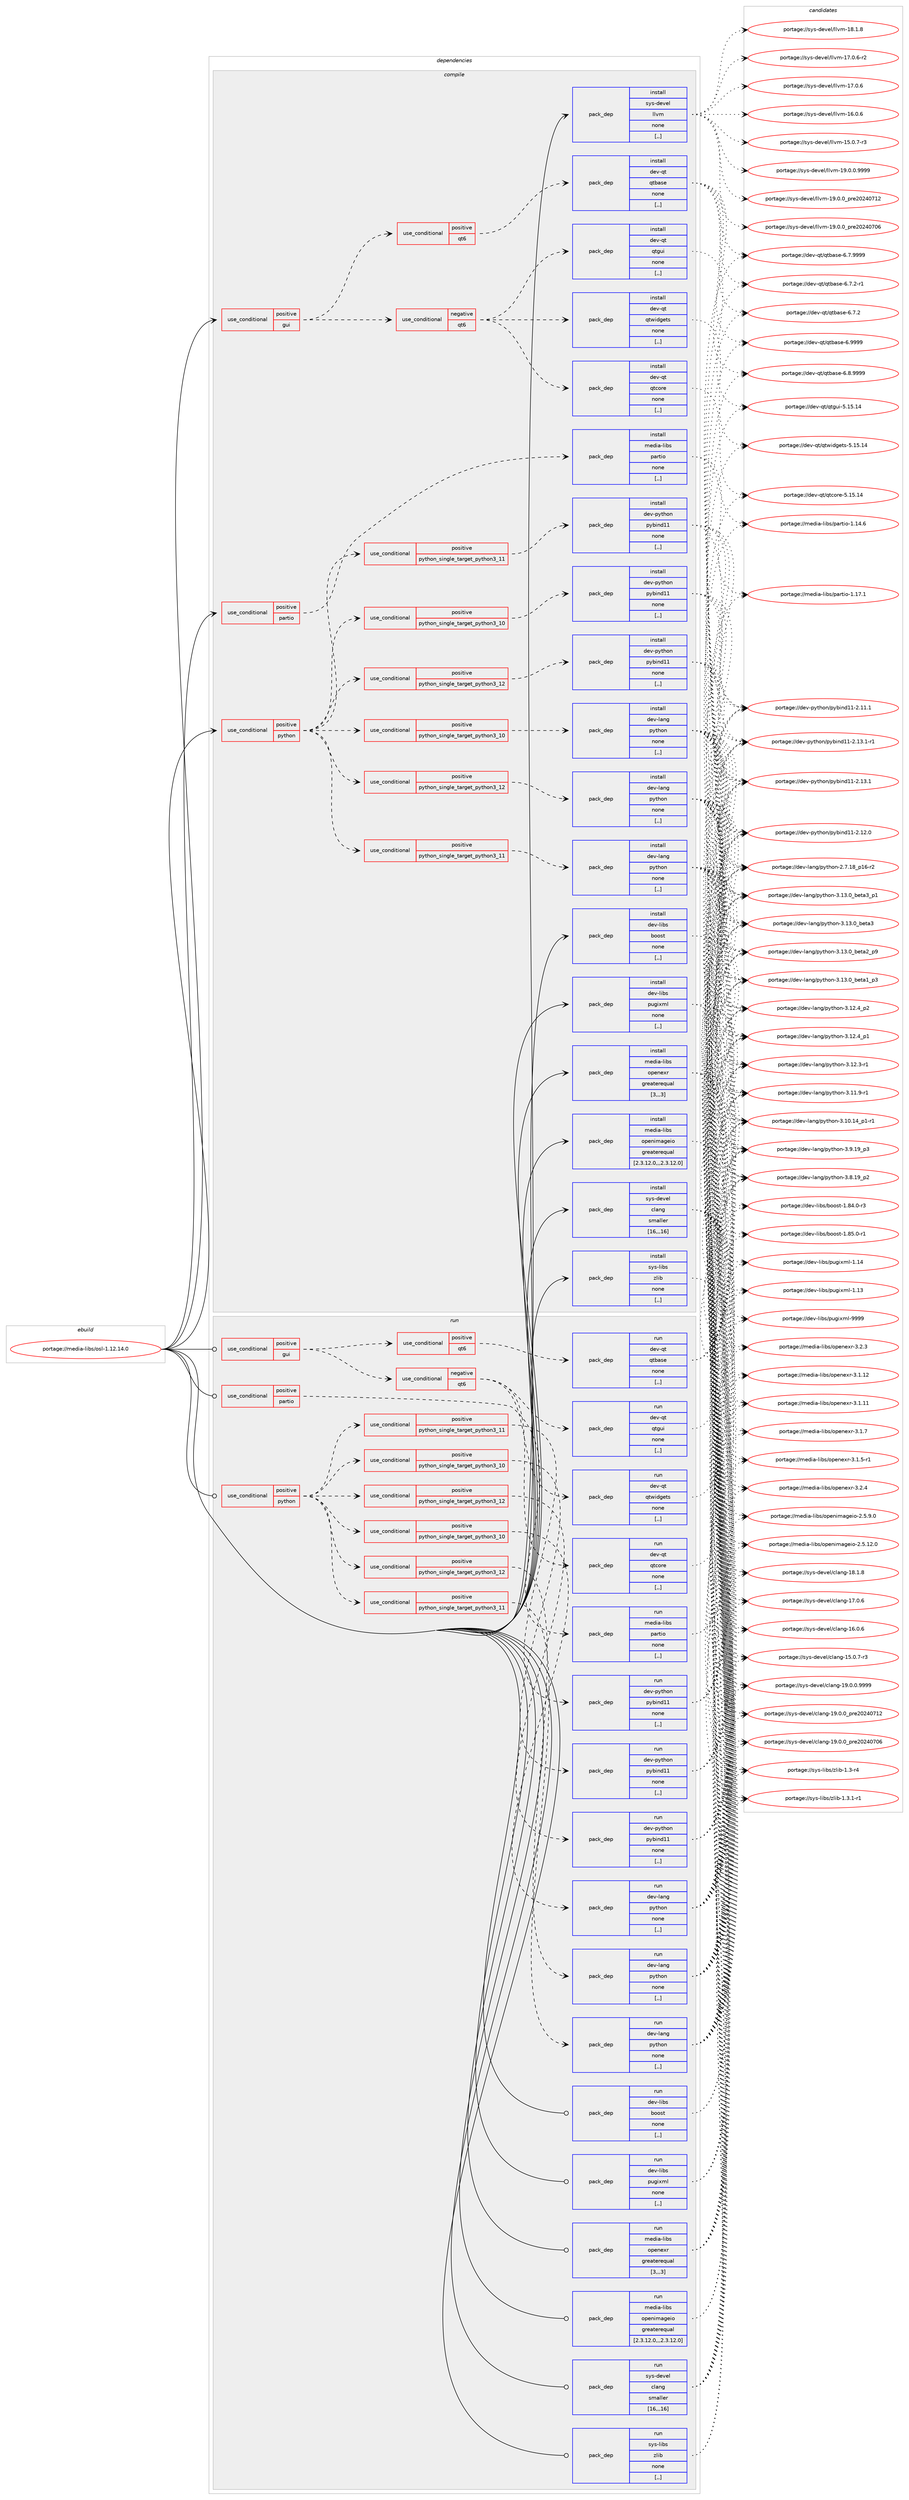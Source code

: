 digraph prolog {

# *************
# Graph options
# *************

newrank=true;
concentrate=true;
compound=true;
graph [rankdir=LR,fontname=Helvetica,fontsize=10,ranksep=1.5];#, ranksep=2.5, nodesep=0.2];
edge  [arrowhead=vee];
node  [fontname=Helvetica,fontsize=10];

# **********
# The ebuild
# **********

subgraph cluster_leftcol {
color=gray;
label=<<i>ebuild</i>>;
id [label="portage://media-libs/osl-1.12.14.0", color=red, width=4, href="../media-libs/osl-1.12.14.0.svg"];
}

# ****************
# The dependencies
# ****************

subgraph cluster_midcol {
color=gray;
label=<<i>dependencies</i>>;
subgraph cluster_compile {
fillcolor="#eeeeee";
style=filled;
label=<<i>compile</i>>;
subgraph cond77005 {
dependency303672 [label=<<TABLE BORDER="0" CELLBORDER="1" CELLSPACING="0" CELLPADDING="4"><TR><TD ROWSPAN="3" CELLPADDING="10">use_conditional</TD></TR><TR><TD>positive</TD></TR><TR><TD>gui</TD></TR></TABLE>>, shape=none, color=red];
subgraph cond77006 {
dependency303673 [label=<<TABLE BORDER="0" CELLBORDER="1" CELLSPACING="0" CELLPADDING="4"><TR><TD ROWSPAN="3" CELLPADDING="10">use_conditional</TD></TR><TR><TD>negative</TD></TR><TR><TD>qt6</TD></TR></TABLE>>, shape=none, color=red];
subgraph pack224274 {
dependency303674 [label=<<TABLE BORDER="0" CELLBORDER="1" CELLSPACING="0" CELLPADDING="4" WIDTH="220"><TR><TD ROWSPAN="6" CELLPADDING="30">pack_dep</TD></TR><TR><TD WIDTH="110">install</TD></TR><TR><TD>dev-qt</TD></TR><TR><TD>qtcore</TD></TR><TR><TD>none</TD></TR><TR><TD>[,,]</TD></TR></TABLE>>, shape=none, color=blue];
}
dependency303673:e -> dependency303674:w [weight=20,style="dashed",arrowhead="vee"];
subgraph pack224275 {
dependency303675 [label=<<TABLE BORDER="0" CELLBORDER="1" CELLSPACING="0" CELLPADDING="4" WIDTH="220"><TR><TD ROWSPAN="6" CELLPADDING="30">pack_dep</TD></TR><TR><TD WIDTH="110">install</TD></TR><TR><TD>dev-qt</TD></TR><TR><TD>qtgui</TD></TR><TR><TD>none</TD></TR><TR><TD>[,,]</TD></TR></TABLE>>, shape=none, color=blue];
}
dependency303673:e -> dependency303675:w [weight=20,style="dashed",arrowhead="vee"];
subgraph pack224276 {
dependency303676 [label=<<TABLE BORDER="0" CELLBORDER="1" CELLSPACING="0" CELLPADDING="4" WIDTH="220"><TR><TD ROWSPAN="6" CELLPADDING="30">pack_dep</TD></TR><TR><TD WIDTH="110">install</TD></TR><TR><TD>dev-qt</TD></TR><TR><TD>qtwidgets</TD></TR><TR><TD>none</TD></TR><TR><TD>[,,]</TD></TR></TABLE>>, shape=none, color=blue];
}
dependency303673:e -> dependency303676:w [weight=20,style="dashed",arrowhead="vee"];
}
dependency303672:e -> dependency303673:w [weight=20,style="dashed",arrowhead="vee"];
subgraph cond77007 {
dependency303677 [label=<<TABLE BORDER="0" CELLBORDER="1" CELLSPACING="0" CELLPADDING="4"><TR><TD ROWSPAN="3" CELLPADDING="10">use_conditional</TD></TR><TR><TD>positive</TD></TR><TR><TD>qt6</TD></TR></TABLE>>, shape=none, color=red];
subgraph pack224277 {
dependency303678 [label=<<TABLE BORDER="0" CELLBORDER="1" CELLSPACING="0" CELLPADDING="4" WIDTH="220"><TR><TD ROWSPAN="6" CELLPADDING="30">pack_dep</TD></TR><TR><TD WIDTH="110">install</TD></TR><TR><TD>dev-qt</TD></TR><TR><TD>qtbase</TD></TR><TR><TD>none</TD></TR><TR><TD>[,,]</TD></TR></TABLE>>, shape=none, color=blue];
}
dependency303677:e -> dependency303678:w [weight=20,style="dashed",arrowhead="vee"];
}
dependency303672:e -> dependency303677:w [weight=20,style="dashed",arrowhead="vee"];
}
id:e -> dependency303672:w [weight=20,style="solid",arrowhead="vee"];
subgraph cond77008 {
dependency303679 [label=<<TABLE BORDER="0" CELLBORDER="1" CELLSPACING="0" CELLPADDING="4"><TR><TD ROWSPAN="3" CELLPADDING="10">use_conditional</TD></TR><TR><TD>positive</TD></TR><TR><TD>partio</TD></TR></TABLE>>, shape=none, color=red];
subgraph pack224278 {
dependency303680 [label=<<TABLE BORDER="0" CELLBORDER="1" CELLSPACING="0" CELLPADDING="4" WIDTH="220"><TR><TD ROWSPAN="6" CELLPADDING="30">pack_dep</TD></TR><TR><TD WIDTH="110">install</TD></TR><TR><TD>media-libs</TD></TR><TR><TD>partio</TD></TR><TR><TD>none</TD></TR><TR><TD>[,,]</TD></TR></TABLE>>, shape=none, color=blue];
}
dependency303679:e -> dependency303680:w [weight=20,style="dashed",arrowhead="vee"];
}
id:e -> dependency303679:w [weight=20,style="solid",arrowhead="vee"];
subgraph cond77009 {
dependency303681 [label=<<TABLE BORDER="0" CELLBORDER="1" CELLSPACING="0" CELLPADDING="4"><TR><TD ROWSPAN="3" CELLPADDING="10">use_conditional</TD></TR><TR><TD>positive</TD></TR><TR><TD>python</TD></TR></TABLE>>, shape=none, color=red];
subgraph cond77010 {
dependency303682 [label=<<TABLE BORDER="0" CELLBORDER="1" CELLSPACING="0" CELLPADDING="4"><TR><TD ROWSPAN="3" CELLPADDING="10">use_conditional</TD></TR><TR><TD>positive</TD></TR><TR><TD>python_single_target_python3_10</TD></TR></TABLE>>, shape=none, color=red];
subgraph pack224279 {
dependency303683 [label=<<TABLE BORDER="0" CELLBORDER="1" CELLSPACING="0" CELLPADDING="4" WIDTH="220"><TR><TD ROWSPAN="6" CELLPADDING="30">pack_dep</TD></TR><TR><TD WIDTH="110">install</TD></TR><TR><TD>dev-lang</TD></TR><TR><TD>python</TD></TR><TR><TD>none</TD></TR><TR><TD>[,,]</TD></TR></TABLE>>, shape=none, color=blue];
}
dependency303682:e -> dependency303683:w [weight=20,style="dashed",arrowhead="vee"];
}
dependency303681:e -> dependency303682:w [weight=20,style="dashed",arrowhead="vee"];
subgraph cond77011 {
dependency303684 [label=<<TABLE BORDER="0" CELLBORDER="1" CELLSPACING="0" CELLPADDING="4"><TR><TD ROWSPAN="3" CELLPADDING="10">use_conditional</TD></TR><TR><TD>positive</TD></TR><TR><TD>python_single_target_python3_11</TD></TR></TABLE>>, shape=none, color=red];
subgraph pack224280 {
dependency303685 [label=<<TABLE BORDER="0" CELLBORDER="1" CELLSPACING="0" CELLPADDING="4" WIDTH="220"><TR><TD ROWSPAN="6" CELLPADDING="30">pack_dep</TD></TR><TR><TD WIDTH="110">install</TD></TR><TR><TD>dev-lang</TD></TR><TR><TD>python</TD></TR><TR><TD>none</TD></TR><TR><TD>[,,]</TD></TR></TABLE>>, shape=none, color=blue];
}
dependency303684:e -> dependency303685:w [weight=20,style="dashed",arrowhead="vee"];
}
dependency303681:e -> dependency303684:w [weight=20,style="dashed",arrowhead="vee"];
subgraph cond77012 {
dependency303686 [label=<<TABLE BORDER="0" CELLBORDER="1" CELLSPACING="0" CELLPADDING="4"><TR><TD ROWSPAN="3" CELLPADDING="10">use_conditional</TD></TR><TR><TD>positive</TD></TR><TR><TD>python_single_target_python3_12</TD></TR></TABLE>>, shape=none, color=red];
subgraph pack224281 {
dependency303687 [label=<<TABLE BORDER="0" CELLBORDER="1" CELLSPACING="0" CELLPADDING="4" WIDTH="220"><TR><TD ROWSPAN="6" CELLPADDING="30">pack_dep</TD></TR><TR><TD WIDTH="110">install</TD></TR><TR><TD>dev-lang</TD></TR><TR><TD>python</TD></TR><TR><TD>none</TD></TR><TR><TD>[,,]</TD></TR></TABLE>>, shape=none, color=blue];
}
dependency303686:e -> dependency303687:w [weight=20,style="dashed",arrowhead="vee"];
}
dependency303681:e -> dependency303686:w [weight=20,style="dashed",arrowhead="vee"];
subgraph cond77013 {
dependency303688 [label=<<TABLE BORDER="0" CELLBORDER="1" CELLSPACING="0" CELLPADDING="4"><TR><TD ROWSPAN="3" CELLPADDING="10">use_conditional</TD></TR><TR><TD>positive</TD></TR><TR><TD>python_single_target_python3_10</TD></TR></TABLE>>, shape=none, color=red];
subgraph pack224282 {
dependency303689 [label=<<TABLE BORDER="0" CELLBORDER="1" CELLSPACING="0" CELLPADDING="4" WIDTH="220"><TR><TD ROWSPAN="6" CELLPADDING="30">pack_dep</TD></TR><TR><TD WIDTH="110">install</TD></TR><TR><TD>dev-python</TD></TR><TR><TD>pybind11</TD></TR><TR><TD>none</TD></TR><TR><TD>[,,]</TD></TR></TABLE>>, shape=none, color=blue];
}
dependency303688:e -> dependency303689:w [weight=20,style="dashed",arrowhead="vee"];
}
dependency303681:e -> dependency303688:w [weight=20,style="dashed",arrowhead="vee"];
subgraph cond77014 {
dependency303690 [label=<<TABLE BORDER="0" CELLBORDER="1" CELLSPACING="0" CELLPADDING="4"><TR><TD ROWSPAN="3" CELLPADDING="10">use_conditional</TD></TR><TR><TD>positive</TD></TR><TR><TD>python_single_target_python3_11</TD></TR></TABLE>>, shape=none, color=red];
subgraph pack224283 {
dependency303691 [label=<<TABLE BORDER="0" CELLBORDER="1" CELLSPACING="0" CELLPADDING="4" WIDTH="220"><TR><TD ROWSPAN="6" CELLPADDING="30">pack_dep</TD></TR><TR><TD WIDTH="110">install</TD></TR><TR><TD>dev-python</TD></TR><TR><TD>pybind11</TD></TR><TR><TD>none</TD></TR><TR><TD>[,,]</TD></TR></TABLE>>, shape=none, color=blue];
}
dependency303690:e -> dependency303691:w [weight=20,style="dashed",arrowhead="vee"];
}
dependency303681:e -> dependency303690:w [weight=20,style="dashed",arrowhead="vee"];
subgraph cond77015 {
dependency303692 [label=<<TABLE BORDER="0" CELLBORDER="1" CELLSPACING="0" CELLPADDING="4"><TR><TD ROWSPAN="3" CELLPADDING="10">use_conditional</TD></TR><TR><TD>positive</TD></TR><TR><TD>python_single_target_python3_12</TD></TR></TABLE>>, shape=none, color=red];
subgraph pack224284 {
dependency303693 [label=<<TABLE BORDER="0" CELLBORDER="1" CELLSPACING="0" CELLPADDING="4" WIDTH="220"><TR><TD ROWSPAN="6" CELLPADDING="30">pack_dep</TD></TR><TR><TD WIDTH="110">install</TD></TR><TR><TD>dev-python</TD></TR><TR><TD>pybind11</TD></TR><TR><TD>none</TD></TR><TR><TD>[,,]</TD></TR></TABLE>>, shape=none, color=blue];
}
dependency303692:e -> dependency303693:w [weight=20,style="dashed",arrowhead="vee"];
}
dependency303681:e -> dependency303692:w [weight=20,style="dashed",arrowhead="vee"];
}
id:e -> dependency303681:w [weight=20,style="solid",arrowhead="vee"];
subgraph pack224285 {
dependency303694 [label=<<TABLE BORDER="0" CELLBORDER="1" CELLSPACING="0" CELLPADDING="4" WIDTH="220"><TR><TD ROWSPAN="6" CELLPADDING="30">pack_dep</TD></TR><TR><TD WIDTH="110">install</TD></TR><TR><TD>dev-libs</TD></TR><TR><TD>boost</TD></TR><TR><TD>none</TD></TR><TR><TD>[,,]</TD></TR></TABLE>>, shape=none, color=blue];
}
id:e -> dependency303694:w [weight=20,style="solid",arrowhead="vee"];
subgraph pack224286 {
dependency303695 [label=<<TABLE BORDER="0" CELLBORDER="1" CELLSPACING="0" CELLPADDING="4" WIDTH="220"><TR><TD ROWSPAN="6" CELLPADDING="30">pack_dep</TD></TR><TR><TD WIDTH="110">install</TD></TR><TR><TD>dev-libs</TD></TR><TR><TD>pugixml</TD></TR><TR><TD>none</TD></TR><TR><TD>[,,]</TD></TR></TABLE>>, shape=none, color=blue];
}
id:e -> dependency303695:w [weight=20,style="solid",arrowhead="vee"];
subgraph pack224287 {
dependency303696 [label=<<TABLE BORDER="0" CELLBORDER="1" CELLSPACING="0" CELLPADDING="4" WIDTH="220"><TR><TD ROWSPAN="6" CELLPADDING="30">pack_dep</TD></TR><TR><TD WIDTH="110">install</TD></TR><TR><TD>media-libs</TD></TR><TR><TD>openexr</TD></TR><TR><TD>greaterequal</TD></TR><TR><TD>[3,,,3]</TD></TR></TABLE>>, shape=none, color=blue];
}
id:e -> dependency303696:w [weight=20,style="solid",arrowhead="vee"];
subgraph pack224288 {
dependency303697 [label=<<TABLE BORDER="0" CELLBORDER="1" CELLSPACING="0" CELLPADDING="4" WIDTH="220"><TR><TD ROWSPAN="6" CELLPADDING="30">pack_dep</TD></TR><TR><TD WIDTH="110">install</TD></TR><TR><TD>media-libs</TD></TR><TR><TD>openimageio</TD></TR><TR><TD>greaterequal</TD></TR><TR><TD>[2.3.12.0,,,2.3.12.0]</TD></TR></TABLE>>, shape=none, color=blue];
}
id:e -> dependency303697:w [weight=20,style="solid",arrowhead="vee"];
subgraph pack224289 {
dependency303698 [label=<<TABLE BORDER="0" CELLBORDER="1" CELLSPACING="0" CELLPADDING="4" WIDTH="220"><TR><TD ROWSPAN="6" CELLPADDING="30">pack_dep</TD></TR><TR><TD WIDTH="110">install</TD></TR><TR><TD>sys-devel</TD></TR><TR><TD>clang</TD></TR><TR><TD>smaller</TD></TR><TR><TD>[16,,,16]</TD></TR></TABLE>>, shape=none, color=blue];
}
id:e -> dependency303698:w [weight=20,style="solid",arrowhead="vee"];
subgraph pack224290 {
dependency303699 [label=<<TABLE BORDER="0" CELLBORDER="1" CELLSPACING="0" CELLPADDING="4" WIDTH="220"><TR><TD ROWSPAN="6" CELLPADDING="30">pack_dep</TD></TR><TR><TD WIDTH="110">install</TD></TR><TR><TD>sys-libs</TD></TR><TR><TD>zlib</TD></TR><TR><TD>none</TD></TR><TR><TD>[,,]</TD></TR></TABLE>>, shape=none, color=blue];
}
id:e -> dependency303699:w [weight=20,style="solid",arrowhead="vee"];
subgraph pack224291 {
dependency303700 [label=<<TABLE BORDER="0" CELLBORDER="1" CELLSPACING="0" CELLPADDING="4" WIDTH="220"><TR><TD ROWSPAN="6" CELLPADDING="30">pack_dep</TD></TR><TR><TD WIDTH="110">install</TD></TR><TR><TD>sys-devel</TD></TR><TR><TD>llvm</TD></TR><TR><TD>none</TD></TR><TR><TD>[,,]</TD></TR></TABLE>>, shape=none, color=blue];
}
id:e -> dependency303700:w [weight=20,style="solid",arrowhead="vee"];
}
subgraph cluster_compileandrun {
fillcolor="#eeeeee";
style=filled;
label=<<i>compile and run</i>>;
}
subgraph cluster_run {
fillcolor="#eeeeee";
style=filled;
label=<<i>run</i>>;
subgraph cond77016 {
dependency303701 [label=<<TABLE BORDER="0" CELLBORDER="1" CELLSPACING="0" CELLPADDING="4"><TR><TD ROWSPAN="3" CELLPADDING="10">use_conditional</TD></TR><TR><TD>positive</TD></TR><TR><TD>gui</TD></TR></TABLE>>, shape=none, color=red];
subgraph cond77017 {
dependency303702 [label=<<TABLE BORDER="0" CELLBORDER="1" CELLSPACING="0" CELLPADDING="4"><TR><TD ROWSPAN="3" CELLPADDING="10">use_conditional</TD></TR><TR><TD>negative</TD></TR><TR><TD>qt6</TD></TR></TABLE>>, shape=none, color=red];
subgraph pack224292 {
dependency303703 [label=<<TABLE BORDER="0" CELLBORDER="1" CELLSPACING="0" CELLPADDING="4" WIDTH="220"><TR><TD ROWSPAN="6" CELLPADDING="30">pack_dep</TD></TR><TR><TD WIDTH="110">run</TD></TR><TR><TD>dev-qt</TD></TR><TR><TD>qtcore</TD></TR><TR><TD>none</TD></TR><TR><TD>[,,]</TD></TR></TABLE>>, shape=none, color=blue];
}
dependency303702:e -> dependency303703:w [weight=20,style="dashed",arrowhead="vee"];
subgraph pack224293 {
dependency303704 [label=<<TABLE BORDER="0" CELLBORDER="1" CELLSPACING="0" CELLPADDING="4" WIDTH="220"><TR><TD ROWSPAN="6" CELLPADDING="30">pack_dep</TD></TR><TR><TD WIDTH="110">run</TD></TR><TR><TD>dev-qt</TD></TR><TR><TD>qtgui</TD></TR><TR><TD>none</TD></TR><TR><TD>[,,]</TD></TR></TABLE>>, shape=none, color=blue];
}
dependency303702:e -> dependency303704:w [weight=20,style="dashed",arrowhead="vee"];
subgraph pack224294 {
dependency303705 [label=<<TABLE BORDER="0" CELLBORDER="1" CELLSPACING="0" CELLPADDING="4" WIDTH="220"><TR><TD ROWSPAN="6" CELLPADDING="30">pack_dep</TD></TR><TR><TD WIDTH="110">run</TD></TR><TR><TD>dev-qt</TD></TR><TR><TD>qtwidgets</TD></TR><TR><TD>none</TD></TR><TR><TD>[,,]</TD></TR></TABLE>>, shape=none, color=blue];
}
dependency303702:e -> dependency303705:w [weight=20,style="dashed",arrowhead="vee"];
}
dependency303701:e -> dependency303702:w [weight=20,style="dashed",arrowhead="vee"];
subgraph cond77018 {
dependency303706 [label=<<TABLE BORDER="0" CELLBORDER="1" CELLSPACING="0" CELLPADDING="4"><TR><TD ROWSPAN="3" CELLPADDING="10">use_conditional</TD></TR><TR><TD>positive</TD></TR><TR><TD>qt6</TD></TR></TABLE>>, shape=none, color=red];
subgraph pack224295 {
dependency303707 [label=<<TABLE BORDER="0" CELLBORDER="1" CELLSPACING="0" CELLPADDING="4" WIDTH="220"><TR><TD ROWSPAN="6" CELLPADDING="30">pack_dep</TD></TR><TR><TD WIDTH="110">run</TD></TR><TR><TD>dev-qt</TD></TR><TR><TD>qtbase</TD></TR><TR><TD>none</TD></TR><TR><TD>[,,]</TD></TR></TABLE>>, shape=none, color=blue];
}
dependency303706:e -> dependency303707:w [weight=20,style="dashed",arrowhead="vee"];
}
dependency303701:e -> dependency303706:w [weight=20,style="dashed",arrowhead="vee"];
}
id:e -> dependency303701:w [weight=20,style="solid",arrowhead="odot"];
subgraph cond77019 {
dependency303708 [label=<<TABLE BORDER="0" CELLBORDER="1" CELLSPACING="0" CELLPADDING="4"><TR><TD ROWSPAN="3" CELLPADDING="10">use_conditional</TD></TR><TR><TD>positive</TD></TR><TR><TD>partio</TD></TR></TABLE>>, shape=none, color=red];
subgraph pack224296 {
dependency303709 [label=<<TABLE BORDER="0" CELLBORDER="1" CELLSPACING="0" CELLPADDING="4" WIDTH="220"><TR><TD ROWSPAN="6" CELLPADDING="30">pack_dep</TD></TR><TR><TD WIDTH="110">run</TD></TR><TR><TD>media-libs</TD></TR><TR><TD>partio</TD></TR><TR><TD>none</TD></TR><TR><TD>[,,]</TD></TR></TABLE>>, shape=none, color=blue];
}
dependency303708:e -> dependency303709:w [weight=20,style="dashed",arrowhead="vee"];
}
id:e -> dependency303708:w [weight=20,style="solid",arrowhead="odot"];
subgraph cond77020 {
dependency303710 [label=<<TABLE BORDER="0" CELLBORDER="1" CELLSPACING="0" CELLPADDING="4"><TR><TD ROWSPAN="3" CELLPADDING="10">use_conditional</TD></TR><TR><TD>positive</TD></TR><TR><TD>python</TD></TR></TABLE>>, shape=none, color=red];
subgraph cond77021 {
dependency303711 [label=<<TABLE BORDER="0" CELLBORDER="1" CELLSPACING="0" CELLPADDING="4"><TR><TD ROWSPAN="3" CELLPADDING="10">use_conditional</TD></TR><TR><TD>positive</TD></TR><TR><TD>python_single_target_python3_10</TD></TR></TABLE>>, shape=none, color=red];
subgraph pack224297 {
dependency303712 [label=<<TABLE BORDER="0" CELLBORDER="1" CELLSPACING="0" CELLPADDING="4" WIDTH="220"><TR><TD ROWSPAN="6" CELLPADDING="30">pack_dep</TD></TR><TR><TD WIDTH="110">run</TD></TR><TR><TD>dev-lang</TD></TR><TR><TD>python</TD></TR><TR><TD>none</TD></TR><TR><TD>[,,]</TD></TR></TABLE>>, shape=none, color=blue];
}
dependency303711:e -> dependency303712:w [weight=20,style="dashed",arrowhead="vee"];
}
dependency303710:e -> dependency303711:w [weight=20,style="dashed",arrowhead="vee"];
subgraph cond77022 {
dependency303713 [label=<<TABLE BORDER="0" CELLBORDER="1" CELLSPACING="0" CELLPADDING="4"><TR><TD ROWSPAN="3" CELLPADDING="10">use_conditional</TD></TR><TR><TD>positive</TD></TR><TR><TD>python_single_target_python3_11</TD></TR></TABLE>>, shape=none, color=red];
subgraph pack224298 {
dependency303714 [label=<<TABLE BORDER="0" CELLBORDER="1" CELLSPACING="0" CELLPADDING="4" WIDTH="220"><TR><TD ROWSPAN="6" CELLPADDING="30">pack_dep</TD></TR><TR><TD WIDTH="110">run</TD></TR><TR><TD>dev-lang</TD></TR><TR><TD>python</TD></TR><TR><TD>none</TD></TR><TR><TD>[,,]</TD></TR></TABLE>>, shape=none, color=blue];
}
dependency303713:e -> dependency303714:w [weight=20,style="dashed",arrowhead="vee"];
}
dependency303710:e -> dependency303713:w [weight=20,style="dashed",arrowhead="vee"];
subgraph cond77023 {
dependency303715 [label=<<TABLE BORDER="0" CELLBORDER="1" CELLSPACING="0" CELLPADDING="4"><TR><TD ROWSPAN="3" CELLPADDING="10">use_conditional</TD></TR><TR><TD>positive</TD></TR><TR><TD>python_single_target_python3_12</TD></TR></TABLE>>, shape=none, color=red];
subgraph pack224299 {
dependency303716 [label=<<TABLE BORDER="0" CELLBORDER="1" CELLSPACING="0" CELLPADDING="4" WIDTH="220"><TR><TD ROWSPAN="6" CELLPADDING="30">pack_dep</TD></TR><TR><TD WIDTH="110">run</TD></TR><TR><TD>dev-lang</TD></TR><TR><TD>python</TD></TR><TR><TD>none</TD></TR><TR><TD>[,,]</TD></TR></TABLE>>, shape=none, color=blue];
}
dependency303715:e -> dependency303716:w [weight=20,style="dashed",arrowhead="vee"];
}
dependency303710:e -> dependency303715:w [weight=20,style="dashed",arrowhead="vee"];
subgraph cond77024 {
dependency303717 [label=<<TABLE BORDER="0" CELLBORDER="1" CELLSPACING="0" CELLPADDING="4"><TR><TD ROWSPAN="3" CELLPADDING="10">use_conditional</TD></TR><TR><TD>positive</TD></TR><TR><TD>python_single_target_python3_10</TD></TR></TABLE>>, shape=none, color=red];
subgraph pack224300 {
dependency303718 [label=<<TABLE BORDER="0" CELLBORDER="1" CELLSPACING="0" CELLPADDING="4" WIDTH="220"><TR><TD ROWSPAN="6" CELLPADDING="30">pack_dep</TD></TR><TR><TD WIDTH="110">run</TD></TR><TR><TD>dev-python</TD></TR><TR><TD>pybind11</TD></TR><TR><TD>none</TD></TR><TR><TD>[,,]</TD></TR></TABLE>>, shape=none, color=blue];
}
dependency303717:e -> dependency303718:w [weight=20,style="dashed",arrowhead="vee"];
}
dependency303710:e -> dependency303717:w [weight=20,style="dashed",arrowhead="vee"];
subgraph cond77025 {
dependency303719 [label=<<TABLE BORDER="0" CELLBORDER="1" CELLSPACING="0" CELLPADDING="4"><TR><TD ROWSPAN="3" CELLPADDING="10">use_conditional</TD></TR><TR><TD>positive</TD></TR><TR><TD>python_single_target_python3_11</TD></TR></TABLE>>, shape=none, color=red];
subgraph pack224301 {
dependency303720 [label=<<TABLE BORDER="0" CELLBORDER="1" CELLSPACING="0" CELLPADDING="4" WIDTH="220"><TR><TD ROWSPAN="6" CELLPADDING="30">pack_dep</TD></TR><TR><TD WIDTH="110">run</TD></TR><TR><TD>dev-python</TD></TR><TR><TD>pybind11</TD></TR><TR><TD>none</TD></TR><TR><TD>[,,]</TD></TR></TABLE>>, shape=none, color=blue];
}
dependency303719:e -> dependency303720:w [weight=20,style="dashed",arrowhead="vee"];
}
dependency303710:e -> dependency303719:w [weight=20,style="dashed",arrowhead="vee"];
subgraph cond77026 {
dependency303721 [label=<<TABLE BORDER="0" CELLBORDER="1" CELLSPACING="0" CELLPADDING="4"><TR><TD ROWSPAN="3" CELLPADDING="10">use_conditional</TD></TR><TR><TD>positive</TD></TR><TR><TD>python_single_target_python3_12</TD></TR></TABLE>>, shape=none, color=red];
subgraph pack224302 {
dependency303722 [label=<<TABLE BORDER="0" CELLBORDER="1" CELLSPACING="0" CELLPADDING="4" WIDTH="220"><TR><TD ROWSPAN="6" CELLPADDING="30">pack_dep</TD></TR><TR><TD WIDTH="110">run</TD></TR><TR><TD>dev-python</TD></TR><TR><TD>pybind11</TD></TR><TR><TD>none</TD></TR><TR><TD>[,,]</TD></TR></TABLE>>, shape=none, color=blue];
}
dependency303721:e -> dependency303722:w [weight=20,style="dashed",arrowhead="vee"];
}
dependency303710:e -> dependency303721:w [weight=20,style="dashed",arrowhead="vee"];
}
id:e -> dependency303710:w [weight=20,style="solid",arrowhead="odot"];
subgraph pack224303 {
dependency303723 [label=<<TABLE BORDER="0" CELLBORDER="1" CELLSPACING="0" CELLPADDING="4" WIDTH="220"><TR><TD ROWSPAN="6" CELLPADDING="30">pack_dep</TD></TR><TR><TD WIDTH="110">run</TD></TR><TR><TD>dev-libs</TD></TR><TR><TD>boost</TD></TR><TR><TD>none</TD></TR><TR><TD>[,,]</TD></TR></TABLE>>, shape=none, color=blue];
}
id:e -> dependency303723:w [weight=20,style="solid",arrowhead="odot"];
subgraph pack224304 {
dependency303724 [label=<<TABLE BORDER="0" CELLBORDER="1" CELLSPACING="0" CELLPADDING="4" WIDTH="220"><TR><TD ROWSPAN="6" CELLPADDING="30">pack_dep</TD></TR><TR><TD WIDTH="110">run</TD></TR><TR><TD>dev-libs</TD></TR><TR><TD>pugixml</TD></TR><TR><TD>none</TD></TR><TR><TD>[,,]</TD></TR></TABLE>>, shape=none, color=blue];
}
id:e -> dependency303724:w [weight=20,style="solid",arrowhead="odot"];
subgraph pack224305 {
dependency303725 [label=<<TABLE BORDER="0" CELLBORDER="1" CELLSPACING="0" CELLPADDING="4" WIDTH="220"><TR><TD ROWSPAN="6" CELLPADDING="30">pack_dep</TD></TR><TR><TD WIDTH="110">run</TD></TR><TR><TD>media-libs</TD></TR><TR><TD>openexr</TD></TR><TR><TD>greaterequal</TD></TR><TR><TD>[3,,,3]</TD></TR></TABLE>>, shape=none, color=blue];
}
id:e -> dependency303725:w [weight=20,style="solid",arrowhead="odot"];
subgraph pack224306 {
dependency303726 [label=<<TABLE BORDER="0" CELLBORDER="1" CELLSPACING="0" CELLPADDING="4" WIDTH="220"><TR><TD ROWSPAN="6" CELLPADDING="30">pack_dep</TD></TR><TR><TD WIDTH="110">run</TD></TR><TR><TD>media-libs</TD></TR><TR><TD>openimageio</TD></TR><TR><TD>greaterequal</TD></TR><TR><TD>[2.3.12.0,,,2.3.12.0]</TD></TR></TABLE>>, shape=none, color=blue];
}
id:e -> dependency303726:w [weight=20,style="solid",arrowhead="odot"];
subgraph pack224307 {
dependency303727 [label=<<TABLE BORDER="0" CELLBORDER="1" CELLSPACING="0" CELLPADDING="4" WIDTH="220"><TR><TD ROWSPAN="6" CELLPADDING="30">pack_dep</TD></TR><TR><TD WIDTH="110">run</TD></TR><TR><TD>sys-devel</TD></TR><TR><TD>clang</TD></TR><TR><TD>smaller</TD></TR><TR><TD>[16,,,16]</TD></TR></TABLE>>, shape=none, color=blue];
}
id:e -> dependency303727:w [weight=20,style="solid",arrowhead="odot"];
subgraph pack224308 {
dependency303728 [label=<<TABLE BORDER="0" CELLBORDER="1" CELLSPACING="0" CELLPADDING="4" WIDTH="220"><TR><TD ROWSPAN="6" CELLPADDING="30">pack_dep</TD></TR><TR><TD WIDTH="110">run</TD></TR><TR><TD>sys-libs</TD></TR><TR><TD>zlib</TD></TR><TR><TD>none</TD></TR><TR><TD>[,,]</TD></TR></TABLE>>, shape=none, color=blue];
}
id:e -> dependency303728:w [weight=20,style="solid",arrowhead="odot"];
}
}

# **************
# The candidates
# **************

subgraph cluster_choices {
rank=same;
color=gray;
label=<<i>candidates</i>>;

subgraph choice224274 {
color=black;
nodesep=1;
choice1001011184511311647113116991111141014553464953464952 [label="portage://dev-qt/qtcore-5.15.14", color=red, width=4,href="../dev-qt/qtcore-5.15.14.svg"];
dependency303674:e -> choice1001011184511311647113116991111141014553464953464952:w [style=dotted,weight="100"];
}
subgraph choice224275 {
color=black;
nodesep=1;
choice10010111845113116471131161031171054553464953464952 [label="portage://dev-qt/qtgui-5.15.14", color=red, width=4,href="../dev-qt/qtgui-5.15.14.svg"];
dependency303675:e -> choice10010111845113116471131161031171054553464953464952:w [style=dotted,weight="100"];
}
subgraph choice224276 {
color=black;
nodesep=1;
choice10010111845113116471131161191051001031011161154553464953464952 [label="portage://dev-qt/qtwidgets-5.15.14", color=red, width=4,href="../dev-qt/qtwidgets-5.15.14.svg"];
dependency303676:e -> choice10010111845113116471131161191051001031011161154553464953464952:w [style=dotted,weight="100"];
}
subgraph choice224277 {
color=black;
nodesep=1;
choice1001011184511311647113116989711510145544657575757 [label="portage://dev-qt/qtbase-6.9999", color=red, width=4,href="../dev-qt/qtbase-6.9999.svg"];
choice10010111845113116471131169897115101455446564657575757 [label="portage://dev-qt/qtbase-6.8.9999", color=red, width=4,href="../dev-qt/qtbase-6.8.9999.svg"];
choice10010111845113116471131169897115101455446554657575757 [label="portage://dev-qt/qtbase-6.7.9999", color=red, width=4,href="../dev-qt/qtbase-6.7.9999.svg"];
choice100101118451131164711311698971151014554465546504511449 [label="portage://dev-qt/qtbase-6.7.2-r1", color=red, width=4,href="../dev-qt/qtbase-6.7.2-r1.svg"];
choice10010111845113116471131169897115101455446554650 [label="portage://dev-qt/qtbase-6.7.2", color=red, width=4,href="../dev-qt/qtbase-6.7.2.svg"];
dependency303678:e -> choice1001011184511311647113116989711510145544657575757:w [style=dotted,weight="100"];
dependency303678:e -> choice10010111845113116471131169897115101455446564657575757:w [style=dotted,weight="100"];
dependency303678:e -> choice10010111845113116471131169897115101455446554657575757:w [style=dotted,weight="100"];
dependency303678:e -> choice100101118451131164711311698971151014554465546504511449:w [style=dotted,weight="100"];
dependency303678:e -> choice10010111845113116471131169897115101455446554650:w [style=dotted,weight="100"];
}
subgraph choice224278 {
color=black;
nodesep=1;
choice109101100105974510810598115471129711411610511145494649554649 [label="portage://media-libs/partio-1.17.1", color=red, width=4,href="../media-libs/partio-1.17.1.svg"];
choice109101100105974510810598115471129711411610511145494649524654 [label="portage://media-libs/partio-1.14.6", color=red, width=4,href="../media-libs/partio-1.14.6.svg"];
dependency303680:e -> choice109101100105974510810598115471129711411610511145494649554649:w [style=dotted,weight="100"];
dependency303680:e -> choice109101100105974510810598115471129711411610511145494649524654:w [style=dotted,weight="100"];
}
subgraph choice224279 {
color=black;
nodesep=1;
choice10010111845108971101034711212111610411111045514649514648959810111697519511249 [label="portage://dev-lang/python-3.13.0_beta3_p1", color=red, width=4,href="../dev-lang/python-3.13.0_beta3_p1.svg"];
choice1001011184510897110103471121211161041111104551464951464895981011169751 [label="portage://dev-lang/python-3.13.0_beta3", color=red, width=4,href="../dev-lang/python-3.13.0_beta3.svg"];
choice10010111845108971101034711212111610411111045514649514648959810111697509511257 [label="portage://dev-lang/python-3.13.0_beta2_p9", color=red, width=4,href="../dev-lang/python-3.13.0_beta2_p9.svg"];
choice10010111845108971101034711212111610411111045514649514648959810111697499511251 [label="portage://dev-lang/python-3.13.0_beta1_p3", color=red, width=4,href="../dev-lang/python-3.13.0_beta1_p3.svg"];
choice100101118451089711010347112121116104111110455146495046529511250 [label="portage://dev-lang/python-3.12.4_p2", color=red, width=4,href="../dev-lang/python-3.12.4_p2.svg"];
choice100101118451089711010347112121116104111110455146495046529511249 [label="portage://dev-lang/python-3.12.4_p1", color=red, width=4,href="../dev-lang/python-3.12.4_p1.svg"];
choice100101118451089711010347112121116104111110455146495046514511449 [label="portage://dev-lang/python-3.12.3-r1", color=red, width=4,href="../dev-lang/python-3.12.3-r1.svg"];
choice100101118451089711010347112121116104111110455146494946574511449 [label="portage://dev-lang/python-3.11.9-r1", color=red, width=4,href="../dev-lang/python-3.11.9-r1.svg"];
choice100101118451089711010347112121116104111110455146494846495295112494511449 [label="portage://dev-lang/python-3.10.14_p1-r1", color=red, width=4,href="../dev-lang/python-3.10.14_p1-r1.svg"];
choice100101118451089711010347112121116104111110455146574649579511251 [label="portage://dev-lang/python-3.9.19_p3", color=red, width=4,href="../dev-lang/python-3.9.19_p3.svg"];
choice100101118451089711010347112121116104111110455146564649579511250 [label="portage://dev-lang/python-3.8.19_p2", color=red, width=4,href="../dev-lang/python-3.8.19_p2.svg"];
choice100101118451089711010347112121116104111110455046554649569511249544511450 [label="portage://dev-lang/python-2.7.18_p16-r2", color=red, width=4,href="../dev-lang/python-2.7.18_p16-r2.svg"];
dependency303683:e -> choice10010111845108971101034711212111610411111045514649514648959810111697519511249:w [style=dotted,weight="100"];
dependency303683:e -> choice1001011184510897110103471121211161041111104551464951464895981011169751:w [style=dotted,weight="100"];
dependency303683:e -> choice10010111845108971101034711212111610411111045514649514648959810111697509511257:w [style=dotted,weight="100"];
dependency303683:e -> choice10010111845108971101034711212111610411111045514649514648959810111697499511251:w [style=dotted,weight="100"];
dependency303683:e -> choice100101118451089711010347112121116104111110455146495046529511250:w [style=dotted,weight="100"];
dependency303683:e -> choice100101118451089711010347112121116104111110455146495046529511249:w [style=dotted,weight="100"];
dependency303683:e -> choice100101118451089711010347112121116104111110455146495046514511449:w [style=dotted,weight="100"];
dependency303683:e -> choice100101118451089711010347112121116104111110455146494946574511449:w [style=dotted,weight="100"];
dependency303683:e -> choice100101118451089711010347112121116104111110455146494846495295112494511449:w [style=dotted,weight="100"];
dependency303683:e -> choice100101118451089711010347112121116104111110455146574649579511251:w [style=dotted,weight="100"];
dependency303683:e -> choice100101118451089711010347112121116104111110455146564649579511250:w [style=dotted,weight="100"];
dependency303683:e -> choice100101118451089711010347112121116104111110455046554649569511249544511450:w [style=dotted,weight="100"];
}
subgraph choice224280 {
color=black;
nodesep=1;
choice10010111845108971101034711212111610411111045514649514648959810111697519511249 [label="portage://dev-lang/python-3.13.0_beta3_p1", color=red, width=4,href="../dev-lang/python-3.13.0_beta3_p1.svg"];
choice1001011184510897110103471121211161041111104551464951464895981011169751 [label="portage://dev-lang/python-3.13.0_beta3", color=red, width=4,href="../dev-lang/python-3.13.0_beta3.svg"];
choice10010111845108971101034711212111610411111045514649514648959810111697509511257 [label="portage://dev-lang/python-3.13.0_beta2_p9", color=red, width=4,href="../dev-lang/python-3.13.0_beta2_p9.svg"];
choice10010111845108971101034711212111610411111045514649514648959810111697499511251 [label="portage://dev-lang/python-3.13.0_beta1_p3", color=red, width=4,href="../dev-lang/python-3.13.0_beta1_p3.svg"];
choice100101118451089711010347112121116104111110455146495046529511250 [label="portage://dev-lang/python-3.12.4_p2", color=red, width=4,href="../dev-lang/python-3.12.4_p2.svg"];
choice100101118451089711010347112121116104111110455146495046529511249 [label="portage://dev-lang/python-3.12.4_p1", color=red, width=4,href="../dev-lang/python-3.12.4_p1.svg"];
choice100101118451089711010347112121116104111110455146495046514511449 [label="portage://dev-lang/python-3.12.3-r1", color=red, width=4,href="../dev-lang/python-3.12.3-r1.svg"];
choice100101118451089711010347112121116104111110455146494946574511449 [label="portage://dev-lang/python-3.11.9-r1", color=red, width=4,href="../dev-lang/python-3.11.9-r1.svg"];
choice100101118451089711010347112121116104111110455146494846495295112494511449 [label="portage://dev-lang/python-3.10.14_p1-r1", color=red, width=4,href="../dev-lang/python-3.10.14_p1-r1.svg"];
choice100101118451089711010347112121116104111110455146574649579511251 [label="portage://dev-lang/python-3.9.19_p3", color=red, width=4,href="../dev-lang/python-3.9.19_p3.svg"];
choice100101118451089711010347112121116104111110455146564649579511250 [label="portage://dev-lang/python-3.8.19_p2", color=red, width=4,href="../dev-lang/python-3.8.19_p2.svg"];
choice100101118451089711010347112121116104111110455046554649569511249544511450 [label="portage://dev-lang/python-2.7.18_p16-r2", color=red, width=4,href="../dev-lang/python-2.7.18_p16-r2.svg"];
dependency303685:e -> choice10010111845108971101034711212111610411111045514649514648959810111697519511249:w [style=dotted,weight="100"];
dependency303685:e -> choice1001011184510897110103471121211161041111104551464951464895981011169751:w [style=dotted,weight="100"];
dependency303685:e -> choice10010111845108971101034711212111610411111045514649514648959810111697509511257:w [style=dotted,weight="100"];
dependency303685:e -> choice10010111845108971101034711212111610411111045514649514648959810111697499511251:w [style=dotted,weight="100"];
dependency303685:e -> choice100101118451089711010347112121116104111110455146495046529511250:w [style=dotted,weight="100"];
dependency303685:e -> choice100101118451089711010347112121116104111110455146495046529511249:w [style=dotted,weight="100"];
dependency303685:e -> choice100101118451089711010347112121116104111110455146495046514511449:w [style=dotted,weight="100"];
dependency303685:e -> choice100101118451089711010347112121116104111110455146494946574511449:w [style=dotted,weight="100"];
dependency303685:e -> choice100101118451089711010347112121116104111110455146494846495295112494511449:w [style=dotted,weight="100"];
dependency303685:e -> choice100101118451089711010347112121116104111110455146574649579511251:w [style=dotted,weight="100"];
dependency303685:e -> choice100101118451089711010347112121116104111110455146564649579511250:w [style=dotted,weight="100"];
dependency303685:e -> choice100101118451089711010347112121116104111110455046554649569511249544511450:w [style=dotted,weight="100"];
}
subgraph choice224281 {
color=black;
nodesep=1;
choice10010111845108971101034711212111610411111045514649514648959810111697519511249 [label="portage://dev-lang/python-3.13.0_beta3_p1", color=red, width=4,href="../dev-lang/python-3.13.0_beta3_p1.svg"];
choice1001011184510897110103471121211161041111104551464951464895981011169751 [label="portage://dev-lang/python-3.13.0_beta3", color=red, width=4,href="../dev-lang/python-3.13.0_beta3.svg"];
choice10010111845108971101034711212111610411111045514649514648959810111697509511257 [label="portage://dev-lang/python-3.13.0_beta2_p9", color=red, width=4,href="../dev-lang/python-3.13.0_beta2_p9.svg"];
choice10010111845108971101034711212111610411111045514649514648959810111697499511251 [label="portage://dev-lang/python-3.13.0_beta1_p3", color=red, width=4,href="../dev-lang/python-3.13.0_beta1_p3.svg"];
choice100101118451089711010347112121116104111110455146495046529511250 [label="portage://dev-lang/python-3.12.4_p2", color=red, width=4,href="../dev-lang/python-3.12.4_p2.svg"];
choice100101118451089711010347112121116104111110455146495046529511249 [label="portage://dev-lang/python-3.12.4_p1", color=red, width=4,href="../dev-lang/python-3.12.4_p1.svg"];
choice100101118451089711010347112121116104111110455146495046514511449 [label="portage://dev-lang/python-3.12.3-r1", color=red, width=4,href="../dev-lang/python-3.12.3-r1.svg"];
choice100101118451089711010347112121116104111110455146494946574511449 [label="portage://dev-lang/python-3.11.9-r1", color=red, width=4,href="../dev-lang/python-3.11.9-r1.svg"];
choice100101118451089711010347112121116104111110455146494846495295112494511449 [label="portage://dev-lang/python-3.10.14_p1-r1", color=red, width=4,href="../dev-lang/python-3.10.14_p1-r1.svg"];
choice100101118451089711010347112121116104111110455146574649579511251 [label="portage://dev-lang/python-3.9.19_p3", color=red, width=4,href="../dev-lang/python-3.9.19_p3.svg"];
choice100101118451089711010347112121116104111110455146564649579511250 [label="portage://dev-lang/python-3.8.19_p2", color=red, width=4,href="../dev-lang/python-3.8.19_p2.svg"];
choice100101118451089711010347112121116104111110455046554649569511249544511450 [label="portage://dev-lang/python-2.7.18_p16-r2", color=red, width=4,href="../dev-lang/python-2.7.18_p16-r2.svg"];
dependency303687:e -> choice10010111845108971101034711212111610411111045514649514648959810111697519511249:w [style=dotted,weight="100"];
dependency303687:e -> choice1001011184510897110103471121211161041111104551464951464895981011169751:w [style=dotted,weight="100"];
dependency303687:e -> choice10010111845108971101034711212111610411111045514649514648959810111697509511257:w [style=dotted,weight="100"];
dependency303687:e -> choice10010111845108971101034711212111610411111045514649514648959810111697499511251:w [style=dotted,weight="100"];
dependency303687:e -> choice100101118451089711010347112121116104111110455146495046529511250:w [style=dotted,weight="100"];
dependency303687:e -> choice100101118451089711010347112121116104111110455146495046529511249:w [style=dotted,weight="100"];
dependency303687:e -> choice100101118451089711010347112121116104111110455146495046514511449:w [style=dotted,weight="100"];
dependency303687:e -> choice100101118451089711010347112121116104111110455146494946574511449:w [style=dotted,weight="100"];
dependency303687:e -> choice100101118451089711010347112121116104111110455146494846495295112494511449:w [style=dotted,weight="100"];
dependency303687:e -> choice100101118451089711010347112121116104111110455146574649579511251:w [style=dotted,weight="100"];
dependency303687:e -> choice100101118451089711010347112121116104111110455146564649579511250:w [style=dotted,weight="100"];
dependency303687:e -> choice100101118451089711010347112121116104111110455046554649569511249544511450:w [style=dotted,weight="100"];
}
subgraph choice224282 {
color=black;
nodesep=1;
choice1001011184511212111610411111047112121981051101004949455046495146494511449 [label="portage://dev-python/pybind11-2.13.1-r1", color=red, width=4,href="../dev-python/pybind11-2.13.1-r1.svg"];
choice100101118451121211161041111104711212198105110100494945504649514649 [label="portage://dev-python/pybind11-2.13.1", color=red, width=4,href="../dev-python/pybind11-2.13.1.svg"];
choice100101118451121211161041111104711212198105110100494945504649504648 [label="portage://dev-python/pybind11-2.12.0", color=red, width=4,href="../dev-python/pybind11-2.12.0.svg"];
choice100101118451121211161041111104711212198105110100494945504649494649 [label="portage://dev-python/pybind11-2.11.1", color=red, width=4,href="../dev-python/pybind11-2.11.1.svg"];
dependency303689:e -> choice1001011184511212111610411111047112121981051101004949455046495146494511449:w [style=dotted,weight="100"];
dependency303689:e -> choice100101118451121211161041111104711212198105110100494945504649514649:w [style=dotted,weight="100"];
dependency303689:e -> choice100101118451121211161041111104711212198105110100494945504649504648:w [style=dotted,weight="100"];
dependency303689:e -> choice100101118451121211161041111104711212198105110100494945504649494649:w [style=dotted,weight="100"];
}
subgraph choice224283 {
color=black;
nodesep=1;
choice1001011184511212111610411111047112121981051101004949455046495146494511449 [label="portage://dev-python/pybind11-2.13.1-r1", color=red, width=4,href="../dev-python/pybind11-2.13.1-r1.svg"];
choice100101118451121211161041111104711212198105110100494945504649514649 [label="portage://dev-python/pybind11-2.13.1", color=red, width=4,href="../dev-python/pybind11-2.13.1.svg"];
choice100101118451121211161041111104711212198105110100494945504649504648 [label="portage://dev-python/pybind11-2.12.0", color=red, width=4,href="../dev-python/pybind11-2.12.0.svg"];
choice100101118451121211161041111104711212198105110100494945504649494649 [label="portage://dev-python/pybind11-2.11.1", color=red, width=4,href="../dev-python/pybind11-2.11.1.svg"];
dependency303691:e -> choice1001011184511212111610411111047112121981051101004949455046495146494511449:w [style=dotted,weight="100"];
dependency303691:e -> choice100101118451121211161041111104711212198105110100494945504649514649:w [style=dotted,weight="100"];
dependency303691:e -> choice100101118451121211161041111104711212198105110100494945504649504648:w [style=dotted,weight="100"];
dependency303691:e -> choice100101118451121211161041111104711212198105110100494945504649494649:w [style=dotted,weight="100"];
}
subgraph choice224284 {
color=black;
nodesep=1;
choice1001011184511212111610411111047112121981051101004949455046495146494511449 [label="portage://dev-python/pybind11-2.13.1-r1", color=red, width=4,href="../dev-python/pybind11-2.13.1-r1.svg"];
choice100101118451121211161041111104711212198105110100494945504649514649 [label="portage://dev-python/pybind11-2.13.1", color=red, width=4,href="../dev-python/pybind11-2.13.1.svg"];
choice100101118451121211161041111104711212198105110100494945504649504648 [label="portage://dev-python/pybind11-2.12.0", color=red, width=4,href="../dev-python/pybind11-2.12.0.svg"];
choice100101118451121211161041111104711212198105110100494945504649494649 [label="portage://dev-python/pybind11-2.11.1", color=red, width=4,href="../dev-python/pybind11-2.11.1.svg"];
dependency303693:e -> choice1001011184511212111610411111047112121981051101004949455046495146494511449:w [style=dotted,weight="100"];
dependency303693:e -> choice100101118451121211161041111104711212198105110100494945504649514649:w [style=dotted,weight="100"];
dependency303693:e -> choice100101118451121211161041111104711212198105110100494945504649504648:w [style=dotted,weight="100"];
dependency303693:e -> choice100101118451121211161041111104711212198105110100494945504649494649:w [style=dotted,weight="100"];
}
subgraph choice224285 {
color=black;
nodesep=1;
choice10010111845108105981154798111111115116454946565346484511449 [label="portage://dev-libs/boost-1.85.0-r1", color=red, width=4,href="../dev-libs/boost-1.85.0-r1.svg"];
choice10010111845108105981154798111111115116454946565246484511451 [label="portage://dev-libs/boost-1.84.0-r3", color=red, width=4,href="../dev-libs/boost-1.84.0-r3.svg"];
dependency303694:e -> choice10010111845108105981154798111111115116454946565346484511449:w [style=dotted,weight="100"];
dependency303694:e -> choice10010111845108105981154798111111115116454946565246484511451:w [style=dotted,weight="100"];
}
subgraph choice224286 {
color=black;
nodesep=1;
choice1001011184510810598115471121171031051201091084557575757 [label="portage://dev-libs/pugixml-9999", color=red, width=4,href="../dev-libs/pugixml-9999.svg"];
choice1001011184510810598115471121171031051201091084549464952 [label="portage://dev-libs/pugixml-1.14", color=red, width=4,href="../dev-libs/pugixml-1.14.svg"];
choice1001011184510810598115471121171031051201091084549464951 [label="portage://dev-libs/pugixml-1.13", color=red, width=4,href="../dev-libs/pugixml-1.13.svg"];
dependency303695:e -> choice1001011184510810598115471121171031051201091084557575757:w [style=dotted,weight="100"];
dependency303695:e -> choice1001011184510810598115471121171031051201091084549464952:w [style=dotted,weight="100"];
dependency303695:e -> choice1001011184510810598115471121171031051201091084549464951:w [style=dotted,weight="100"];
}
subgraph choice224287 {
color=black;
nodesep=1;
choice10910110010597451081059811547111112101110101120114455146504652 [label="portage://media-libs/openexr-3.2.4", color=red, width=4,href="../media-libs/openexr-3.2.4.svg"];
choice10910110010597451081059811547111112101110101120114455146504651 [label="portage://media-libs/openexr-3.2.3", color=red, width=4,href="../media-libs/openexr-3.2.3.svg"];
choice1091011001059745108105981154711111210111010112011445514649464950 [label="portage://media-libs/openexr-3.1.12", color=red, width=4,href="../media-libs/openexr-3.1.12.svg"];
choice1091011001059745108105981154711111210111010112011445514649464949 [label="portage://media-libs/openexr-3.1.11", color=red, width=4,href="../media-libs/openexr-3.1.11.svg"];
choice10910110010597451081059811547111112101110101120114455146494655 [label="portage://media-libs/openexr-3.1.7", color=red, width=4,href="../media-libs/openexr-3.1.7.svg"];
choice109101100105974510810598115471111121011101011201144551464946534511449 [label="portage://media-libs/openexr-3.1.5-r1", color=red, width=4,href="../media-libs/openexr-3.1.5-r1.svg"];
dependency303696:e -> choice10910110010597451081059811547111112101110101120114455146504652:w [style=dotted,weight="100"];
dependency303696:e -> choice10910110010597451081059811547111112101110101120114455146504651:w [style=dotted,weight="100"];
dependency303696:e -> choice1091011001059745108105981154711111210111010112011445514649464950:w [style=dotted,weight="100"];
dependency303696:e -> choice1091011001059745108105981154711111210111010112011445514649464949:w [style=dotted,weight="100"];
dependency303696:e -> choice10910110010597451081059811547111112101110101120114455146494655:w [style=dotted,weight="100"];
dependency303696:e -> choice109101100105974510810598115471111121011101011201144551464946534511449:w [style=dotted,weight="100"];
}
subgraph choice224288 {
color=black;
nodesep=1;
choice1091011001059745108105981154711111210111010510997103101105111455046534649504648 [label="portage://media-libs/openimageio-2.5.12.0", color=red, width=4,href="../media-libs/openimageio-2.5.12.0.svg"];
choice10910110010597451081059811547111112101110105109971031011051114550465346574648 [label="portage://media-libs/openimageio-2.5.9.0", color=red, width=4,href="../media-libs/openimageio-2.5.9.0.svg"];
dependency303697:e -> choice1091011001059745108105981154711111210111010510997103101105111455046534649504648:w [style=dotted,weight="100"];
dependency303697:e -> choice10910110010597451081059811547111112101110105109971031011051114550465346574648:w [style=dotted,weight="100"];
}
subgraph choice224289 {
color=black;
nodesep=1;
choice11512111545100101118101108479910897110103454957464846484657575757 [label="portage://sys-devel/clang-19.0.0.9999", color=red, width=4,href="../sys-devel/clang-19.0.0.9999.svg"];
choice1151211154510010111810110847991089711010345495746484648951121141015048505248554950 [label="portage://sys-devel/clang-19.0.0_pre20240712", color=red, width=4,href="../sys-devel/clang-19.0.0_pre20240712.svg"];
choice1151211154510010111810110847991089711010345495746484648951121141015048505248554854 [label="portage://sys-devel/clang-19.0.0_pre20240706", color=red, width=4,href="../sys-devel/clang-19.0.0_pre20240706.svg"];
choice1151211154510010111810110847991089711010345495646494656 [label="portage://sys-devel/clang-18.1.8", color=red, width=4,href="../sys-devel/clang-18.1.8.svg"];
choice1151211154510010111810110847991089711010345495546484654 [label="portage://sys-devel/clang-17.0.6", color=red, width=4,href="../sys-devel/clang-17.0.6.svg"];
choice1151211154510010111810110847991089711010345495446484654 [label="portage://sys-devel/clang-16.0.6", color=red, width=4,href="../sys-devel/clang-16.0.6.svg"];
choice11512111545100101118101108479910897110103454953464846554511451 [label="portage://sys-devel/clang-15.0.7-r3", color=red, width=4,href="../sys-devel/clang-15.0.7-r3.svg"];
dependency303698:e -> choice11512111545100101118101108479910897110103454957464846484657575757:w [style=dotted,weight="100"];
dependency303698:e -> choice1151211154510010111810110847991089711010345495746484648951121141015048505248554950:w [style=dotted,weight="100"];
dependency303698:e -> choice1151211154510010111810110847991089711010345495746484648951121141015048505248554854:w [style=dotted,weight="100"];
dependency303698:e -> choice1151211154510010111810110847991089711010345495646494656:w [style=dotted,weight="100"];
dependency303698:e -> choice1151211154510010111810110847991089711010345495546484654:w [style=dotted,weight="100"];
dependency303698:e -> choice1151211154510010111810110847991089711010345495446484654:w [style=dotted,weight="100"];
dependency303698:e -> choice11512111545100101118101108479910897110103454953464846554511451:w [style=dotted,weight="100"];
}
subgraph choice224290 {
color=black;
nodesep=1;
choice115121115451081059811547122108105984549465146494511449 [label="portage://sys-libs/zlib-1.3.1-r1", color=red, width=4,href="../sys-libs/zlib-1.3.1-r1.svg"];
choice11512111545108105981154712210810598454946514511452 [label="portage://sys-libs/zlib-1.3-r4", color=red, width=4,href="../sys-libs/zlib-1.3-r4.svg"];
dependency303699:e -> choice115121115451081059811547122108105984549465146494511449:w [style=dotted,weight="100"];
dependency303699:e -> choice11512111545108105981154712210810598454946514511452:w [style=dotted,weight="100"];
}
subgraph choice224291 {
color=black;
nodesep=1;
choice1151211154510010111810110847108108118109454957464846484657575757 [label="portage://sys-devel/llvm-19.0.0.9999", color=red, width=4,href="../sys-devel/llvm-19.0.0.9999.svg"];
choice115121115451001011181011084710810811810945495746484648951121141015048505248554950 [label="portage://sys-devel/llvm-19.0.0_pre20240712", color=red, width=4,href="../sys-devel/llvm-19.0.0_pre20240712.svg"];
choice115121115451001011181011084710810811810945495746484648951121141015048505248554854 [label="portage://sys-devel/llvm-19.0.0_pre20240706", color=red, width=4,href="../sys-devel/llvm-19.0.0_pre20240706.svg"];
choice115121115451001011181011084710810811810945495646494656 [label="portage://sys-devel/llvm-18.1.8", color=red, width=4,href="../sys-devel/llvm-18.1.8.svg"];
choice1151211154510010111810110847108108118109454955464846544511450 [label="portage://sys-devel/llvm-17.0.6-r2", color=red, width=4,href="../sys-devel/llvm-17.0.6-r2.svg"];
choice115121115451001011181011084710810811810945495546484654 [label="portage://sys-devel/llvm-17.0.6", color=red, width=4,href="../sys-devel/llvm-17.0.6.svg"];
choice115121115451001011181011084710810811810945495446484654 [label="portage://sys-devel/llvm-16.0.6", color=red, width=4,href="../sys-devel/llvm-16.0.6.svg"];
choice1151211154510010111810110847108108118109454953464846554511451 [label="portage://sys-devel/llvm-15.0.7-r3", color=red, width=4,href="../sys-devel/llvm-15.0.7-r3.svg"];
dependency303700:e -> choice1151211154510010111810110847108108118109454957464846484657575757:w [style=dotted,weight="100"];
dependency303700:e -> choice115121115451001011181011084710810811810945495746484648951121141015048505248554950:w [style=dotted,weight="100"];
dependency303700:e -> choice115121115451001011181011084710810811810945495746484648951121141015048505248554854:w [style=dotted,weight="100"];
dependency303700:e -> choice115121115451001011181011084710810811810945495646494656:w [style=dotted,weight="100"];
dependency303700:e -> choice1151211154510010111810110847108108118109454955464846544511450:w [style=dotted,weight="100"];
dependency303700:e -> choice115121115451001011181011084710810811810945495546484654:w [style=dotted,weight="100"];
dependency303700:e -> choice115121115451001011181011084710810811810945495446484654:w [style=dotted,weight="100"];
dependency303700:e -> choice1151211154510010111810110847108108118109454953464846554511451:w [style=dotted,weight="100"];
}
subgraph choice224292 {
color=black;
nodesep=1;
choice1001011184511311647113116991111141014553464953464952 [label="portage://dev-qt/qtcore-5.15.14", color=red, width=4,href="../dev-qt/qtcore-5.15.14.svg"];
dependency303703:e -> choice1001011184511311647113116991111141014553464953464952:w [style=dotted,weight="100"];
}
subgraph choice224293 {
color=black;
nodesep=1;
choice10010111845113116471131161031171054553464953464952 [label="portage://dev-qt/qtgui-5.15.14", color=red, width=4,href="../dev-qt/qtgui-5.15.14.svg"];
dependency303704:e -> choice10010111845113116471131161031171054553464953464952:w [style=dotted,weight="100"];
}
subgraph choice224294 {
color=black;
nodesep=1;
choice10010111845113116471131161191051001031011161154553464953464952 [label="portage://dev-qt/qtwidgets-5.15.14", color=red, width=4,href="../dev-qt/qtwidgets-5.15.14.svg"];
dependency303705:e -> choice10010111845113116471131161191051001031011161154553464953464952:w [style=dotted,weight="100"];
}
subgraph choice224295 {
color=black;
nodesep=1;
choice1001011184511311647113116989711510145544657575757 [label="portage://dev-qt/qtbase-6.9999", color=red, width=4,href="../dev-qt/qtbase-6.9999.svg"];
choice10010111845113116471131169897115101455446564657575757 [label="portage://dev-qt/qtbase-6.8.9999", color=red, width=4,href="../dev-qt/qtbase-6.8.9999.svg"];
choice10010111845113116471131169897115101455446554657575757 [label="portage://dev-qt/qtbase-6.7.9999", color=red, width=4,href="../dev-qt/qtbase-6.7.9999.svg"];
choice100101118451131164711311698971151014554465546504511449 [label="portage://dev-qt/qtbase-6.7.2-r1", color=red, width=4,href="../dev-qt/qtbase-6.7.2-r1.svg"];
choice10010111845113116471131169897115101455446554650 [label="portage://dev-qt/qtbase-6.7.2", color=red, width=4,href="../dev-qt/qtbase-6.7.2.svg"];
dependency303707:e -> choice1001011184511311647113116989711510145544657575757:w [style=dotted,weight="100"];
dependency303707:e -> choice10010111845113116471131169897115101455446564657575757:w [style=dotted,weight="100"];
dependency303707:e -> choice10010111845113116471131169897115101455446554657575757:w [style=dotted,weight="100"];
dependency303707:e -> choice100101118451131164711311698971151014554465546504511449:w [style=dotted,weight="100"];
dependency303707:e -> choice10010111845113116471131169897115101455446554650:w [style=dotted,weight="100"];
}
subgraph choice224296 {
color=black;
nodesep=1;
choice109101100105974510810598115471129711411610511145494649554649 [label="portage://media-libs/partio-1.17.1", color=red, width=4,href="../media-libs/partio-1.17.1.svg"];
choice109101100105974510810598115471129711411610511145494649524654 [label="portage://media-libs/partio-1.14.6", color=red, width=4,href="../media-libs/partio-1.14.6.svg"];
dependency303709:e -> choice109101100105974510810598115471129711411610511145494649554649:w [style=dotted,weight="100"];
dependency303709:e -> choice109101100105974510810598115471129711411610511145494649524654:w [style=dotted,weight="100"];
}
subgraph choice224297 {
color=black;
nodesep=1;
choice10010111845108971101034711212111610411111045514649514648959810111697519511249 [label="portage://dev-lang/python-3.13.0_beta3_p1", color=red, width=4,href="../dev-lang/python-3.13.0_beta3_p1.svg"];
choice1001011184510897110103471121211161041111104551464951464895981011169751 [label="portage://dev-lang/python-3.13.0_beta3", color=red, width=4,href="../dev-lang/python-3.13.0_beta3.svg"];
choice10010111845108971101034711212111610411111045514649514648959810111697509511257 [label="portage://dev-lang/python-3.13.0_beta2_p9", color=red, width=4,href="../dev-lang/python-3.13.0_beta2_p9.svg"];
choice10010111845108971101034711212111610411111045514649514648959810111697499511251 [label="portage://dev-lang/python-3.13.0_beta1_p3", color=red, width=4,href="../dev-lang/python-3.13.0_beta1_p3.svg"];
choice100101118451089711010347112121116104111110455146495046529511250 [label="portage://dev-lang/python-3.12.4_p2", color=red, width=4,href="../dev-lang/python-3.12.4_p2.svg"];
choice100101118451089711010347112121116104111110455146495046529511249 [label="portage://dev-lang/python-3.12.4_p1", color=red, width=4,href="../dev-lang/python-3.12.4_p1.svg"];
choice100101118451089711010347112121116104111110455146495046514511449 [label="portage://dev-lang/python-3.12.3-r1", color=red, width=4,href="../dev-lang/python-3.12.3-r1.svg"];
choice100101118451089711010347112121116104111110455146494946574511449 [label="portage://dev-lang/python-3.11.9-r1", color=red, width=4,href="../dev-lang/python-3.11.9-r1.svg"];
choice100101118451089711010347112121116104111110455146494846495295112494511449 [label="portage://dev-lang/python-3.10.14_p1-r1", color=red, width=4,href="../dev-lang/python-3.10.14_p1-r1.svg"];
choice100101118451089711010347112121116104111110455146574649579511251 [label="portage://dev-lang/python-3.9.19_p3", color=red, width=4,href="../dev-lang/python-3.9.19_p3.svg"];
choice100101118451089711010347112121116104111110455146564649579511250 [label="portage://dev-lang/python-3.8.19_p2", color=red, width=4,href="../dev-lang/python-3.8.19_p2.svg"];
choice100101118451089711010347112121116104111110455046554649569511249544511450 [label="portage://dev-lang/python-2.7.18_p16-r2", color=red, width=4,href="../dev-lang/python-2.7.18_p16-r2.svg"];
dependency303712:e -> choice10010111845108971101034711212111610411111045514649514648959810111697519511249:w [style=dotted,weight="100"];
dependency303712:e -> choice1001011184510897110103471121211161041111104551464951464895981011169751:w [style=dotted,weight="100"];
dependency303712:e -> choice10010111845108971101034711212111610411111045514649514648959810111697509511257:w [style=dotted,weight="100"];
dependency303712:e -> choice10010111845108971101034711212111610411111045514649514648959810111697499511251:w [style=dotted,weight="100"];
dependency303712:e -> choice100101118451089711010347112121116104111110455146495046529511250:w [style=dotted,weight="100"];
dependency303712:e -> choice100101118451089711010347112121116104111110455146495046529511249:w [style=dotted,weight="100"];
dependency303712:e -> choice100101118451089711010347112121116104111110455146495046514511449:w [style=dotted,weight="100"];
dependency303712:e -> choice100101118451089711010347112121116104111110455146494946574511449:w [style=dotted,weight="100"];
dependency303712:e -> choice100101118451089711010347112121116104111110455146494846495295112494511449:w [style=dotted,weight="100"];
dependency303712:e -> choice100101118451089711010347112121116104111110455146574649579511251:w [style=dotted,weight="100"];
dependency303712:e -> choice100101118451089711010347112121116104111110455146564649579511250:w [style=dotted,weight="100"];
dependency303712:e -> choice100101118451089711010347112121116104111110455046554649569511249544511450:w [style=dotted,weight="100"];
}
subgraph choice224298 {
color=black;
nodesep=1;
choice10010111845108971101034711212111610411111045514649514648959810111697519511249 [label="portage://dev-lang/python-3.13.0_beta3_p1", color=red, width=4,href="../dev-lang/python-3.13.0_beta3_p1.svg"];
choice1001011184510897110103471121211161041111104551464951464895981011169751 [label="portage://dev-lang/python-3.13.0_beta3", color=red, width=4,href="../dev-lang/python-3.13.0_beta3.svg"];
choice10010111845108971101034711212111610411111045514649514648959810111697509511257 [label="portage://dev-lang/python-3.13.0_beta2_p9", color=red, width=4,href="../dev-lang/python-3.13.0_beta2_p9.svg"];
choice10010111845108971101034711212111610411111045514649514648959810111697499511251 [label="portage://dev-lang/python-3.13.0_beta1_p3", color=red, width=4,href="../dev-lang/python-3.13.0_beta1_p3.svg"];
choice100101118451089711010347112121116104111110455146495046529511250 [label="portage://dev-lang/python-3.12.4_p2", color=red, width=4,href="../dev-lang/python-3.12.4_p2.svg"];
choice100101118451089711010347112121116104111110455146495046529511249 [label="portage://dev-lang/python-3.12.4_p1", color=red, width=4,href="../dev-lang/python-3.12.4_p1.svg"];
choice100101118451089711010347112121116104111110455146495046514511449 [label="portage://dev-lang/python-3.12.3-r1", color=red, width=4,href="../dev-lang/python-3.12.3-r1.svg"];
choice100101118451089711010347112121116104111110455146494946574511449 [label="portage://dev-lang/python-3.11.9-r1", color=red, width=4,href="../dev-lang/python-3.11.9-r1.svg"];
choice100101118451089711010347112121116104111110455146494846495295112494511449 [label="portage://dev-lang/python-3.10.14_p1-r1", color=red, width=4,href="../dev-lang/python-3.10.14_p1-r1.svg"];
choice100101118451089711010347112121116104111110455146574649579511251 [label="portage://dev-lang/python-3.9.19_p3", color=red, width=4,href="../dev-lang/python-3.9.19_p3.svg"];
choice100101118451089711010347112121116104111110455146564649579511250 [label="portage://dev-lang/python-3.8.19_p2", color=red, width=4,href="../dev-lang/python-3.8.19_p2.svg"];
choice100101118451089711010347112121116104111110455046554649569511249544511450 [label="portage://dev-lang/python-2.7.18_p16-r2", color=red, width=4,href="../dev-lang/python-2.7.18_p16-r2.svg"];
dependency303714:e -> choice10010111845108971101034711212111610411111045514649514648959810111697519511249:w [style=dotted,weight="100"];
dependency303714:e -> choice1001011184510897110103471121211161041111104551464951464895981011169751:w [style=dotted,weight="100"];
dependency303714:e -> choice10010111845108971101034711212111610411111045514649514648959810111697509511257:w [style=dotted,weight="100"];
dependency303714:e -> choice10010111845108971101034711212111610411111045514649514648959810111697499511251:w [style=dotted,weight="100"];
dependency303714:e -> choice100101118451089711010347112121116104111110455146495046529511250:w [style=dotted,weight="100"];
dependency303714:e -> choice100101118451089711010347112121116104111110455146495046529511249:w [style=dotted,weight="100"];
dependency303714:e -> choice100101118451089711010347112121116104111110455146495046514511449:w [style=dotted,weight="100"];
dependency303714:e -> choice100101118451089711010347112121116104111110455146494946574511449:w [style=dotted,weight="100"];
dependency303714:e -> choice100101118451089711010347112121116104111110455146494846495295112494511449:w [style=dotted,weight="100"];
dependency303714:e -> choice100101118451089711010347112121116104111110455146574649579511251:w [style=dotted,weight="100"];
dependency303714:e -> choice100101118451089711010347112121116104111110455146564649579511250:w [style=dotted,weight="100"];
dependency303714:e -> choice100101118451089711010347112121116104111110455046554649569511249544511450:w [style=dotted,weight="100"];
}
subgraph choice224299 {
color=black;
nodesep=1;
choice10010111845108971101034711212111610411111045514649514648959810111697519511249 [label="portage://dev-lang/python-3.13.0_beta3_p1", color=red, width=4,href="../dev-lang/python-3.13.0_beta3_p1.svg"];
choice1001011184510897110103471121211161041111104551464951464895981011169751 [label="portage://dev-lang/python-3.13.0_beta3", color=red, width=4,href="../dev-lang/python-3.13.0_beta3.svg"];
choice10010111845108971101034711212111610411111045514649514648959810111697509511257 [label="portage://dev-lang/python-3.13.0_beta2_p9", color=red, width=4,href="../dev-lang/python-3.13.0_beta2_p9.svg"];
choice10010111845108971101034711212111610411111045514649514648959810111697499511251 [label="portage://dev-lang/python-3.13.0_beta1_p3", color=red, width=4,href="../dev-lang/python-3.13.0_beta1_p3.svg"];
choice100101118451089711010347112121116104111110455146495046529511250 [label="portage://dev-lang/python-3.12.4_p2", color=red, width=4,href="../dev-lang/python-3.12.4_p2.svg"];
choice100101118451089711010347112121116104111110455146495046529511249 [label="portage://dev-lang/python-3.12.4_p1", color=red, width=4,href="../dev-lang/python-3.12.4_p1.svg"];
choice100101118451089711010347112121116104111110455146495046514511449 [label="portage://dev-lang/python-3.12.3-r1", color=red, width=4,href="../dev-lang/python-3.12.3-r1.svg"];
choice100101118451089711010347112121116104111110455146494946574511449 [label="portage://dev-lang/python-3.11.9-r1", color=red, width=4,href="../dev-lang/python-3.11.9-r1.svg"];
choice100101118451089711010347112121116104111110455146494846495295112494511449 [label="portage://dev-lang/python-3.10.14_p1-r1", color=red, width=4,href="../dev-lang/python-3.10.14_p1-r1.svg"];
choice100101118451089711010347112121116104111110455146574649579511251 [label="portage://dev-lang/python-3.9.19_p3", color=red, width=4,href="../dev-lang/python-3.9.19_p3.svg"];
choice100101118451089711010347112121116104111110455146564649579511250 [label="portage://dev-lang/python-3.8.19_p2", color=red, width=4,href="../dev-lang/python-3.8.19_p2.svg"];
choice100101118451089711010347112121116104111110455046554649569511249544511450 [label="portage://dev-lang/python-2.7.18_p16-r2", color=red, width=4,href="../dev-lang/python-2.7.18_p16-r2.svg"];
dependency303716:e -> choice10010111845108971101034711212111610411111045514649514648959810111697519511249:w [style=dotted,weight="100"];
dependency303716:e -> choice1001011184510897110103471121211161041111104551464951464895981011169751:w [style=dotted,weight="100"];
dependency303716:e -> choice10010111845108971101034711212111610411111045514649514648959810111697509511257:w [style=dotted,weight="100"];
dependency303716:e -> choice10010111845108971101034711212111610411111045514649514648959810111697499511251:w [style=dotted,weight="100"];
dependency303716:e -> choice100101118451089711010347112121116104111110455146495046529511250:w [style=dotted,weight="100"];
dependency303716:e -> choice100101118451089711010347112121116104111110455146495046529511249:w [style=dotted,weight="100"];
dependency303716:e -> choice100101118451089711010347112121116104111110455146495046514511449:w [style=dotted,weight="100"];
dependency303716:e -> choice100101118451089711010347112121116104111110455146494946574511449:w [style=dotted,weight="100"];
dependency303716:e -> choice100101118451089711010347112121116104111110455146494846495295112494511449:w [style=dotted,weight="100"];
dependency303716:e -> choice100101118451089711010347112121116104111110455146574649579511251:w [style=dotted,weight="100"];
dependency303716:e -> choice100101118451089711010347112121116104111110455146564649579511250:w [style=dotted,weight="100"];
dependency303716:e -> choice100101118451089711010347112121116104111110455046554649569511249544511450:w [style=dotted,weight="100"];
}
subgraph choice224300 {
color=black;
nodesep=1;
choice1001011184511212111610411111047112121981051101004949455046495146494511449 [label="portage://dev-python/pybind11-2.13.1-r1", color=red, width=4,href="../dev-python/pybind11-2.13.1-r1.svg"];
choice100101118451121211161041111104711212198105110100494945504649514649 [label="portage://dev-python/pybind11-2.13.1", color=red, width=4,href="../dev-python/pybind11-2.13.1.svg"];
choice100101118451121211161041111104711212198105110100494945504649504648 [label="portage://dev-python/pybind11-2.12.0", color=red, width=4,href="../dev-python/pybind11-2.12.0.svg"];
choice100101118451121211161041111104711212198105110100494945504649494649 [label="portage://dev-python/pybind11-2.11.1", color=red, width=4,href="../dev-python/pybind11-2.11.1.svg"];
dependency303718:e -> choice1001011184511212111610411111047112121981051101004949455046495146494511449:w [style=dotted,weight="100"];
dependency303718:e -> choice100101118451121211161041111104711212198105110100494945504649514649:w [style=dotted,weight="100"];
dependency303718:e -> choice100101118451121211161041111104711212198105110100494945504649504648:w [style=dotted,weight="100"];
dependency303718:e -> choice100101118451121211161041111104711212198105110100494945504649494649:w [style=dotted,weight="100"];
}
subgraph choice224301 {
color=black;
nodesep=1;
choice1001011184511212111610411111047112121981051101004949455046495146494511449 [label="portage://dev-python/pybind11-2.13.1-r1", color=red, width=4,href="../dev-python/pybind11-2.13.1-r1.svg"];
choice100101118451121211161041111104711212198105110100494945504649514649 [label="portage://dev-python/pybind11-2.13.1", color=red, width=4,href="../dev-python/pybind11-2.13.1.svg"];
choice100101118451121211161041111104711212198105110100494945504649504648 [label="portage://dev-python/pybind11-2.12.0", color=red, width=4,href="../dev-python/pybind11-2.12.0.svg"];
choice100101118451121211161041111104711212198105110100494945504649494649 [label="portage://dev-python/pybind11-2.11.1", color=red, width=4,href="../dev-python/pybind11-2.11.1.svg"];
dependency303720:e -> choice1001011184511212111610411111047112121981051101004949455046495146494511449:w [style=dotted,weight="100"];
dependency303720:e -> choice100101118451121211161041111104711212198105110100494945504649514649:w [style=dotted,weight="100"];
dependency303720:e -> choice100101118451121211161041111104711212198105110100494945504649504648:w [style=dotted,weight="100"];
dependency303720:e -> choice100101118451121211161041111104711212198105110100494945504649494649:w [style=dotted,weight="100"];
}
subgraph choice224302 {
color=black;
nodesep=1;
choice1001011184511212111610411111047112121981051101004949455046495146494511449 [label="portage://dev-python/pybind11-2.13.1-r1", color=red, width=4,href="../dev-python/pybind11-2.13.1-r1.svg"];
choice100101118451121211161041111104711212198105110100494945504649514649 [label="portage://dev-python/pybind11-2.13.1", color=red, width=4,href="../dev-python/pybind11-2.13.1.svg"];
choice100101118451121211161041111104711212198105110100494945504649504648 [label="portage://dev-python/pybind11-2.12.0", color=red, width=4,href="../dev-python/pybind11-2.12.0.svg"];
choice100101118451121211161041111104711212198105110100494945504649494649 [label="portage://dev-python/pybind11-2.11.1", color=red, width=4,href="../dev-python/pybind11-2.11.1.svg"];
dependency303722:e -> choice1001011184511212111610411111047112121981051101004949455046495146494511449:w [style=dotted,weight="100"];
dependency303722:e -> choice100101118451121211161041111104711212198105110100494945504649514649:w [style=dotted,weight="100"];
dependency303722:e -> choice100101118451121211161041111104711212198105110100494945504649504648:w [style=dotted,weight="100"];
dependency303722:e -> choice100101118451121211161041111104711212198105110100494945504649494649:w [style=dotted,weight="100"];
}
subgraph choice224303 {
color=black;
nodesep=1;
choice10010111845108105981154798111111115116454946565346484511449 [label="portage://dev-libs/boost-1.85.0-r1", color=red, width=4,href="../dev-libs/boost-1.85.0-r1.svg"];
choice10010111845108105981154798111111115116454946565246484511451 [label="portage://dev-libs/boost-1.84.0-r3", color=red, width=4,href="../dev-libs/boost-1.84.0-r3.svg"];
dependency303723:e -> choice10010111845108105981154798111111115116454946565346484511449:w [style=dotted,weight="100"];
dependency303723:e -> choice10010111845108105981154798111111115116454946565246484511451:w [style=dotted,weight="100"];
}
subgraph choice224304 {
color=black;
nodesep=1;
choice1001011184510810598115471121171031051201091084557575757 [label="portage://dev-libs/pugixml-9999", color=red, width=4,href="../dev-libs/pugixml-9999.svg"];
choice1001011184510810598115471121171031051201091084549464952 [label="portage://dev-libs/pugixml-1.14", color=red, width=4,href="../dev-libs/pugixml-1.14.svg"];
choice1001011184510810598115471121171031051201091084549464951 [label="portage://dev-libs/pugixml-1.13", color=red, width=4,href="../dev-libs/pugixml-1.13.svg"];
dependency303724:e -> choice1001011184510810598115471121171031051201091084557575757:w [style=dotted,weight="100"];
dependency303724:e -> choice1001011184510810598115471121171031051201091084549464952:w [style=dotted,weight="100"];
dependency303724:e -> choice1001011184510810598115471121171031051201091084549464951:w [style=dotted,weight="100"];
}
subgraph choice224305 {
color=black;
nodesep=1;
choice10910110010597451081059811547111112101110101120114455146504652 [label="portage://media-libs/openexr-3.2.4", color=red, width=4,href="../media-libs/openexr-3.2.4.svg"];
choice10910110010597451081059811547111112101110101120114455146504651 [label="portage://media-libs/openexr-3.2.3", color=red, width=4,href="../media-libs/openexr-3.2.3.svg"];
choice1091011001059745108105981154711111210111010112011445514649464950 [label="portage://media-libs/openexr-3.1.12", color=red, width=4,href="../media-libs/openexr-3.1.12.svg"];
choice1091011001059745108105981154711111210111010112011445514649464949 [label="portage://media-libs/openexr-3.1.11", color=red, width=4,href="../media-libs/openexr-3.1.11.svg"];
choice10910110010597451081059811547111112101110101120114455146494655 [label="portage://media-libs/openexr-3.1.7", color=red, width=4,href="../media-libs/openexr-3.1.7.svg"];
choice109101100105974510810598115471111121011101011201144551464946534511449 [label="portage://media-libs/openexr-3.1.5-r1", color=red, width=4,href="../media-libs/openexr-3.1.5-r1.svg"];
dependency303725:e -> choice10910110010597451081059811547111112101110101120114455146504652:w [style=dotted,weight="100"];
dependency303725:e -> choice10910110010597451081059811547111112101110101120114455146504651:w [style=dotted,weight="100"];
dependency303725:e -> choice1091011001059745108105981154711111210111010112011445514649464950:w [style=dotted,weight="100"];
dependency303725:e -> choice1091011001059745108105981154711111210111010112011445514649464949:w [style=dotted,weight="100"];
dependency303725:e -> choice10910110010597451081059811547111112101110101120114455146494655:w [style=dotted,weight="100"];
dependency303725:e -> choice109101100105974510810598115471111121011101011201144551464946534511449:w [style=dotted,weight="100"];
}
subgraph choice224306 {
color=black;
nodesep=1;
choice1091011001059745108105981154711111210111010510997103101105111455046534649504648 [label="portage://media-libs/openimageio-2.5.12.0", color=red, width=4,href="../media-libs/openimageio-2.5.12.0.svg"];
choice10910110010597451081059811547111112101110105109971031011051114550465346574648 [label="portage://media-libs/openimageio-2.5.9.0", color=red, width=4,href="../media-libs/openimageio-2.5.9.0.svg"];
dependency303726:e -> choice1091011001059745108105981154711111210111010510997103101105111455046534649504648:w [style=dotted,weight="100"];
dependency303726:e -> choice10910110010597451081059811547111112101110105109971031011051114550465346574648:w [style=dotted,weight="100"];
}
subgraph choice224307 {
color=black;
nodesep=1;
choice11512111545100101118101108479910897110103454957464846484657575757 [label="portage://sys-devel/clang-19.0.0.9999", color=red, width=4,href="../sys-devel/clang-19.0.0.9999.svg"];
choice1151211154510010111810110847991089711010345495746484648951121141015048505248554950 [label="portage://sys-devel/clang-19.0.0_pre20240712", color=red, width=4,href="../sys-devel/clang-19.0.0_pre20240712.svg"];
choice1151211154510010111810110847991089711010345495746484648951121141015048505248554854 [label="portage://sys-devel/clang-19.0.0_pre20240706", color=red, width=4,href="../sys-devel/clang-19.0.0_pre20240706.svg"];
choice1151211154510010111810110847991089711010345495646494656 [label="portage://sys-devel/clang-18.1.8", color=red, width=4,href="../sys-devel/clang-18.1.8.svg"];
choice1151211154510010111810110847991089711010345495546484654 [label="portage://sys-devel/clang-17.0.6", color=red, width=4,href="../sys-devel/clang-17.0.6.svg"];
choice1151211154510010111810110847991089711010345495446484654 [label="portage://sys-devel/clang-16.0.6", color=red, width=4,href="../sys-devel/clang-16.0.6.svg"];
choice11512111545100101118101108479910897110103454953464846554511451 [label="portage://sys-devel/clang-15.0.7-r3", color=red, width=4,href="../sys-devel/clang-15.0.7-r3.svg"];
dependency303727:e -> choice11512111545100101118101108479910897110103454957464846484657575757:w [style=dotted,weight="100"];
dependency303727:e -> choice1151211154510010111810110847991089711010345495746484648951121141015048505248554950:w [style=dotted,weight="100"];
dependency303727:e -> choice1151211154510010111810110847991089711010345495746484648951121141015048505248554854:w [style=dotted,weight="100"];
dependency303727:e -> choice1151211154510010111810110847991089711010345495646494656:w [style=dotted,weight="100"];
dependency303727:e -> choice1151211154510010111810110847991089711010345495546484654:w [style=dotted,weight="100"];
dependency303727:e -> choice1151211154510010111810110847991089711010345495446484654:w [style=dotted,weight="100"];
dependency303727:e -> choice11512111545100101118101108479910897110103454953464846554511451:w [style=dotted,weight="100"];
}
subgraph choice224308 {
color=black;
nodesep=1;
choice115121115451081059811547122108105984549465146494511449 [label="portage://sys-libs/zlib-1.3.1-r1", color=red, width=4,href="../sys-libs/zlib-1.3.1-r1.svg"];
choice11512111545108105981154712210810598454946514511452 [label="portage://sys-libs/zlib-1.3-r4", color=red, width=4,href="../sys-libs/zlib-1.3-r4.svg"];
dependency303728:e -> choice115121115451081059811547122108105984549465146494511449:w [style=dotted,weight="100"];
dependency303728:e -> choice11512111545108105981154712210810598454946514511452:w [style=dotted,weight="100"];
}
}

}
